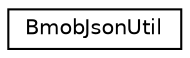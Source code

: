 digraph "Graphical Class Hierarchy"
{
  edge [fontname="Helvetica",fontsize="10",labelfontname="Helvetica",labelfontsize="10"];
  node [fontname="Helvetica",fontsize="10",shape=record];
  rankdir="LR";
  Node1 [label="BmobJsonUtil",height=0.2,width=0.4,color="black", fillcolor="white", style="filled",URL="$classBmobJsonUtil.html"];
}

